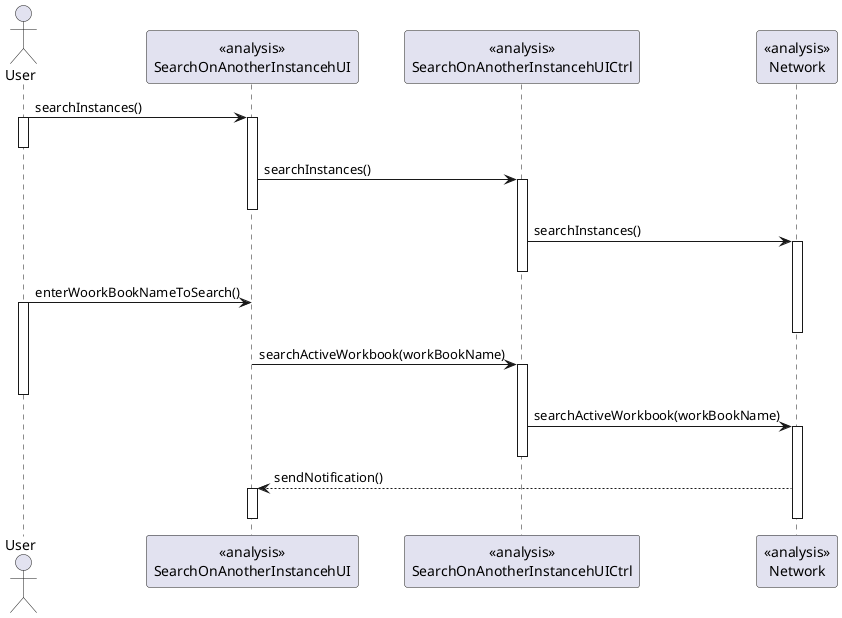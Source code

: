 @startuml doc-files/draft_search_by_content.png
 actor User as User
 participant "<<analysis>>\nSearchOnAnotherInstancehUI" as UI
 participant "<<analysis>>\nSearchOnAnotherInstancehUICtrl" as ctrl
 participant "<<analysis>>\nNetwork" as net
User -> UI : searchInstances()
activate User
deactivate User
activate UI
UI -> ctrl : searchInstances()
activate ctrl
deactivate UI
ctrl -> net : searchInstances()
activate net
deactivate ctrl
User -> UI : enterWoorkBookNameToSearch()
activate User
deactivate net
UI -> ctrl : searchActiveWorkbook(workBookName)
activate ctrl
deactivate User
ctrl -> net : searchActiveWorkbook(workBookName)
activate net
deactivate ctrl
net --> UI : sendNotification()
activate UI
deactivate net
deactivate UI
@enduml